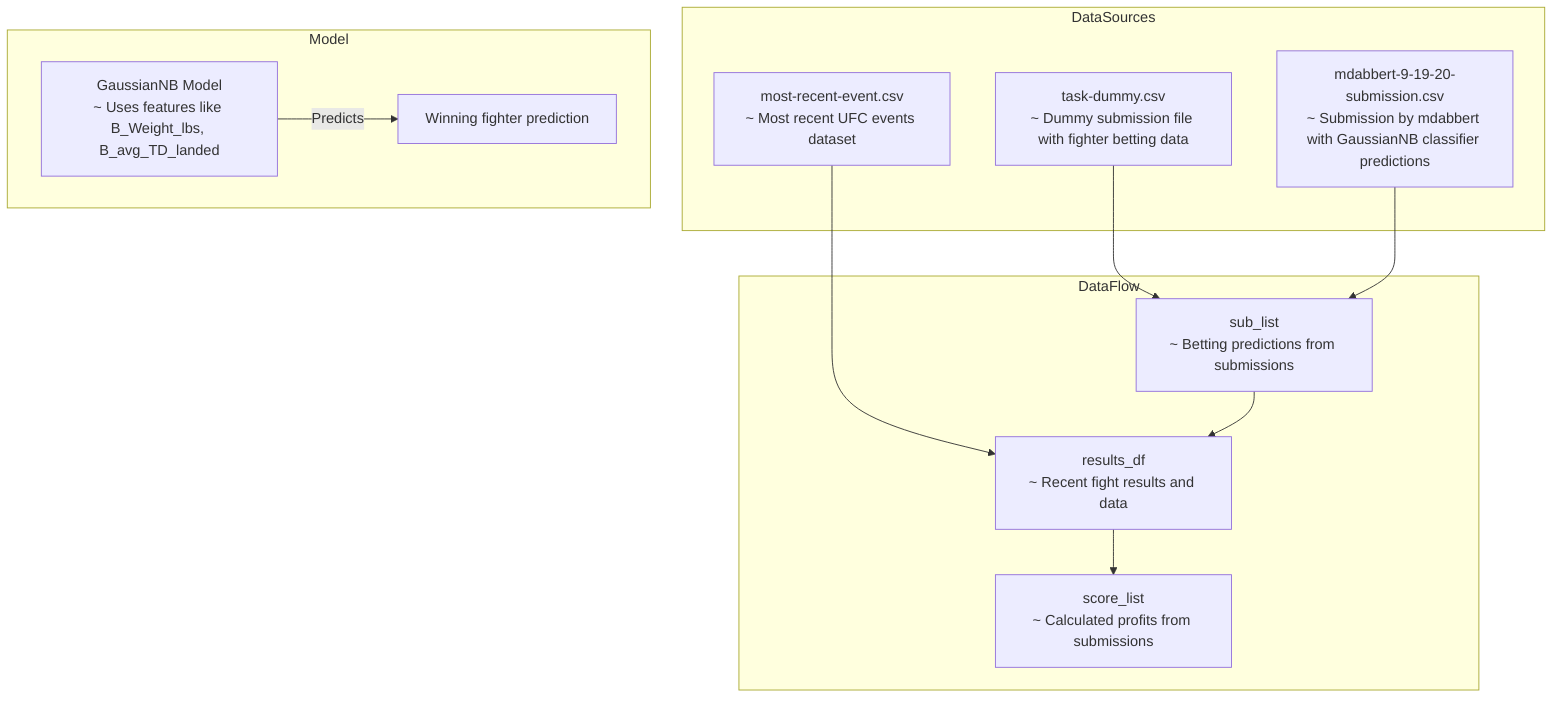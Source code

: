 flowchart TD
    %% Data Sources
    subgraph DataSources
        DS1["task-dummy.csv\n~ Dummy submission file with fighter betting data"]
        DS2["mdabbert-9-19-20-submission.csv\n~ Submission by mdabbert with GaussianNB classifier predictions"]
        DS3["most-recent-event.csv\n~ Most recent UFC events dataset"]
    end

    %% Data Variables and Flow
    subgraph DataFlow
        A["sub_list\n~ Betting predictions from submissions"] 
        B["results_df\n~ Recent fight results and data"]
        C["score_list\n~ Calculated profits from submissions"]
    end
    
    %% Data Reading
    DS1 --> A
    DS2 --> A
    DS3 --> B

    %% Data Processing
    A --> B
    B --> C
    
    %% Model
    subgraph Model
        M1["GaussianNB Model\n~ Uses features like B_Weight_lbs, B_avg_TD_landed"]
        M2["Winning fighter prediction"]
    end

    %% Model Processing
    M1 -->|Predicts| M2